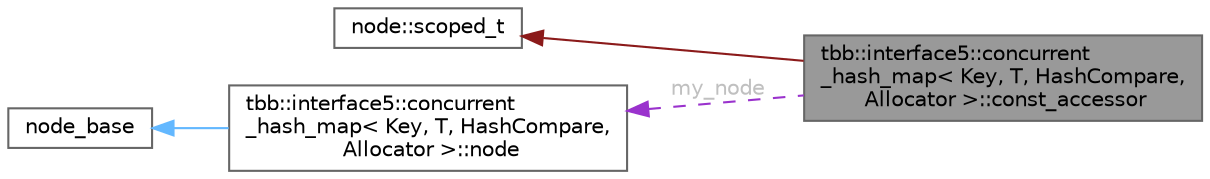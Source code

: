 digraph "tbb::interface5::concurrent_hash_map&lt; Key, T, HashCompare, Allocator &gt;::const_accessor"
{
 // LATEX_PDF_SIZE
  bgcolor="transparent";
  edge [fontname=Helvetica,fontsize=10,labelfontname=Helvetica,labelfontsize=10];
  node [fontname=Helvetica,fontsize=10,shape=box,height=0.2,width=0.4];
  rankdir="LR";
  Node1 [id="Node000001",label="tbb::interface5::concurrent\l_hash_map\< Key, T, HashCompare,\l Allocator \>::const_accessor",height=0.2,width=0.4,color="gray40", fillcolor="grey60", style="filled", fontcolor="black",tooltip="Combines data access, locking, and garbage collection."];
  Node2 -> Node1 [id="edge4_Node000001_Node000002",dir="back",color="firebrick4",style="solid",tooltip=" "];
  Node2 [id="Node000002",label="node::scoped_t",height=0.2,width=0.4,color="gray40", fillcolor="white", style="filled",tooltip=" "];
  Node3 -> Node1 [id="edge5_Node000001_Node000003",dir="back",color="darkorchid3",style="dashed",tooltip=" ",label=" my_node",fontcolor="grey" ];
  Node3 [id="Node000003",label="tbb::interface5::concurrent\l_hash_map\< Key, T, HashCompare,\l Allocator \>::node",height=0.2,width=0.4,color="gray40", fillcolor="white", style="filled",URL="$classtbb_1_1interface5_1_1concurrent__hash__map_1_1node.html",tooltip=" "];
  Node4 -> Node3 [id="edge6_Node000003_Node000004",dir="back",color="steelblue1",style="solid",tooltip=" "];
  Node4 [id="Node000004",label="node_base",height=0.2,width=0.4,color="gray40", fillcolor="white", style="filled",tooltip=" "];
}
